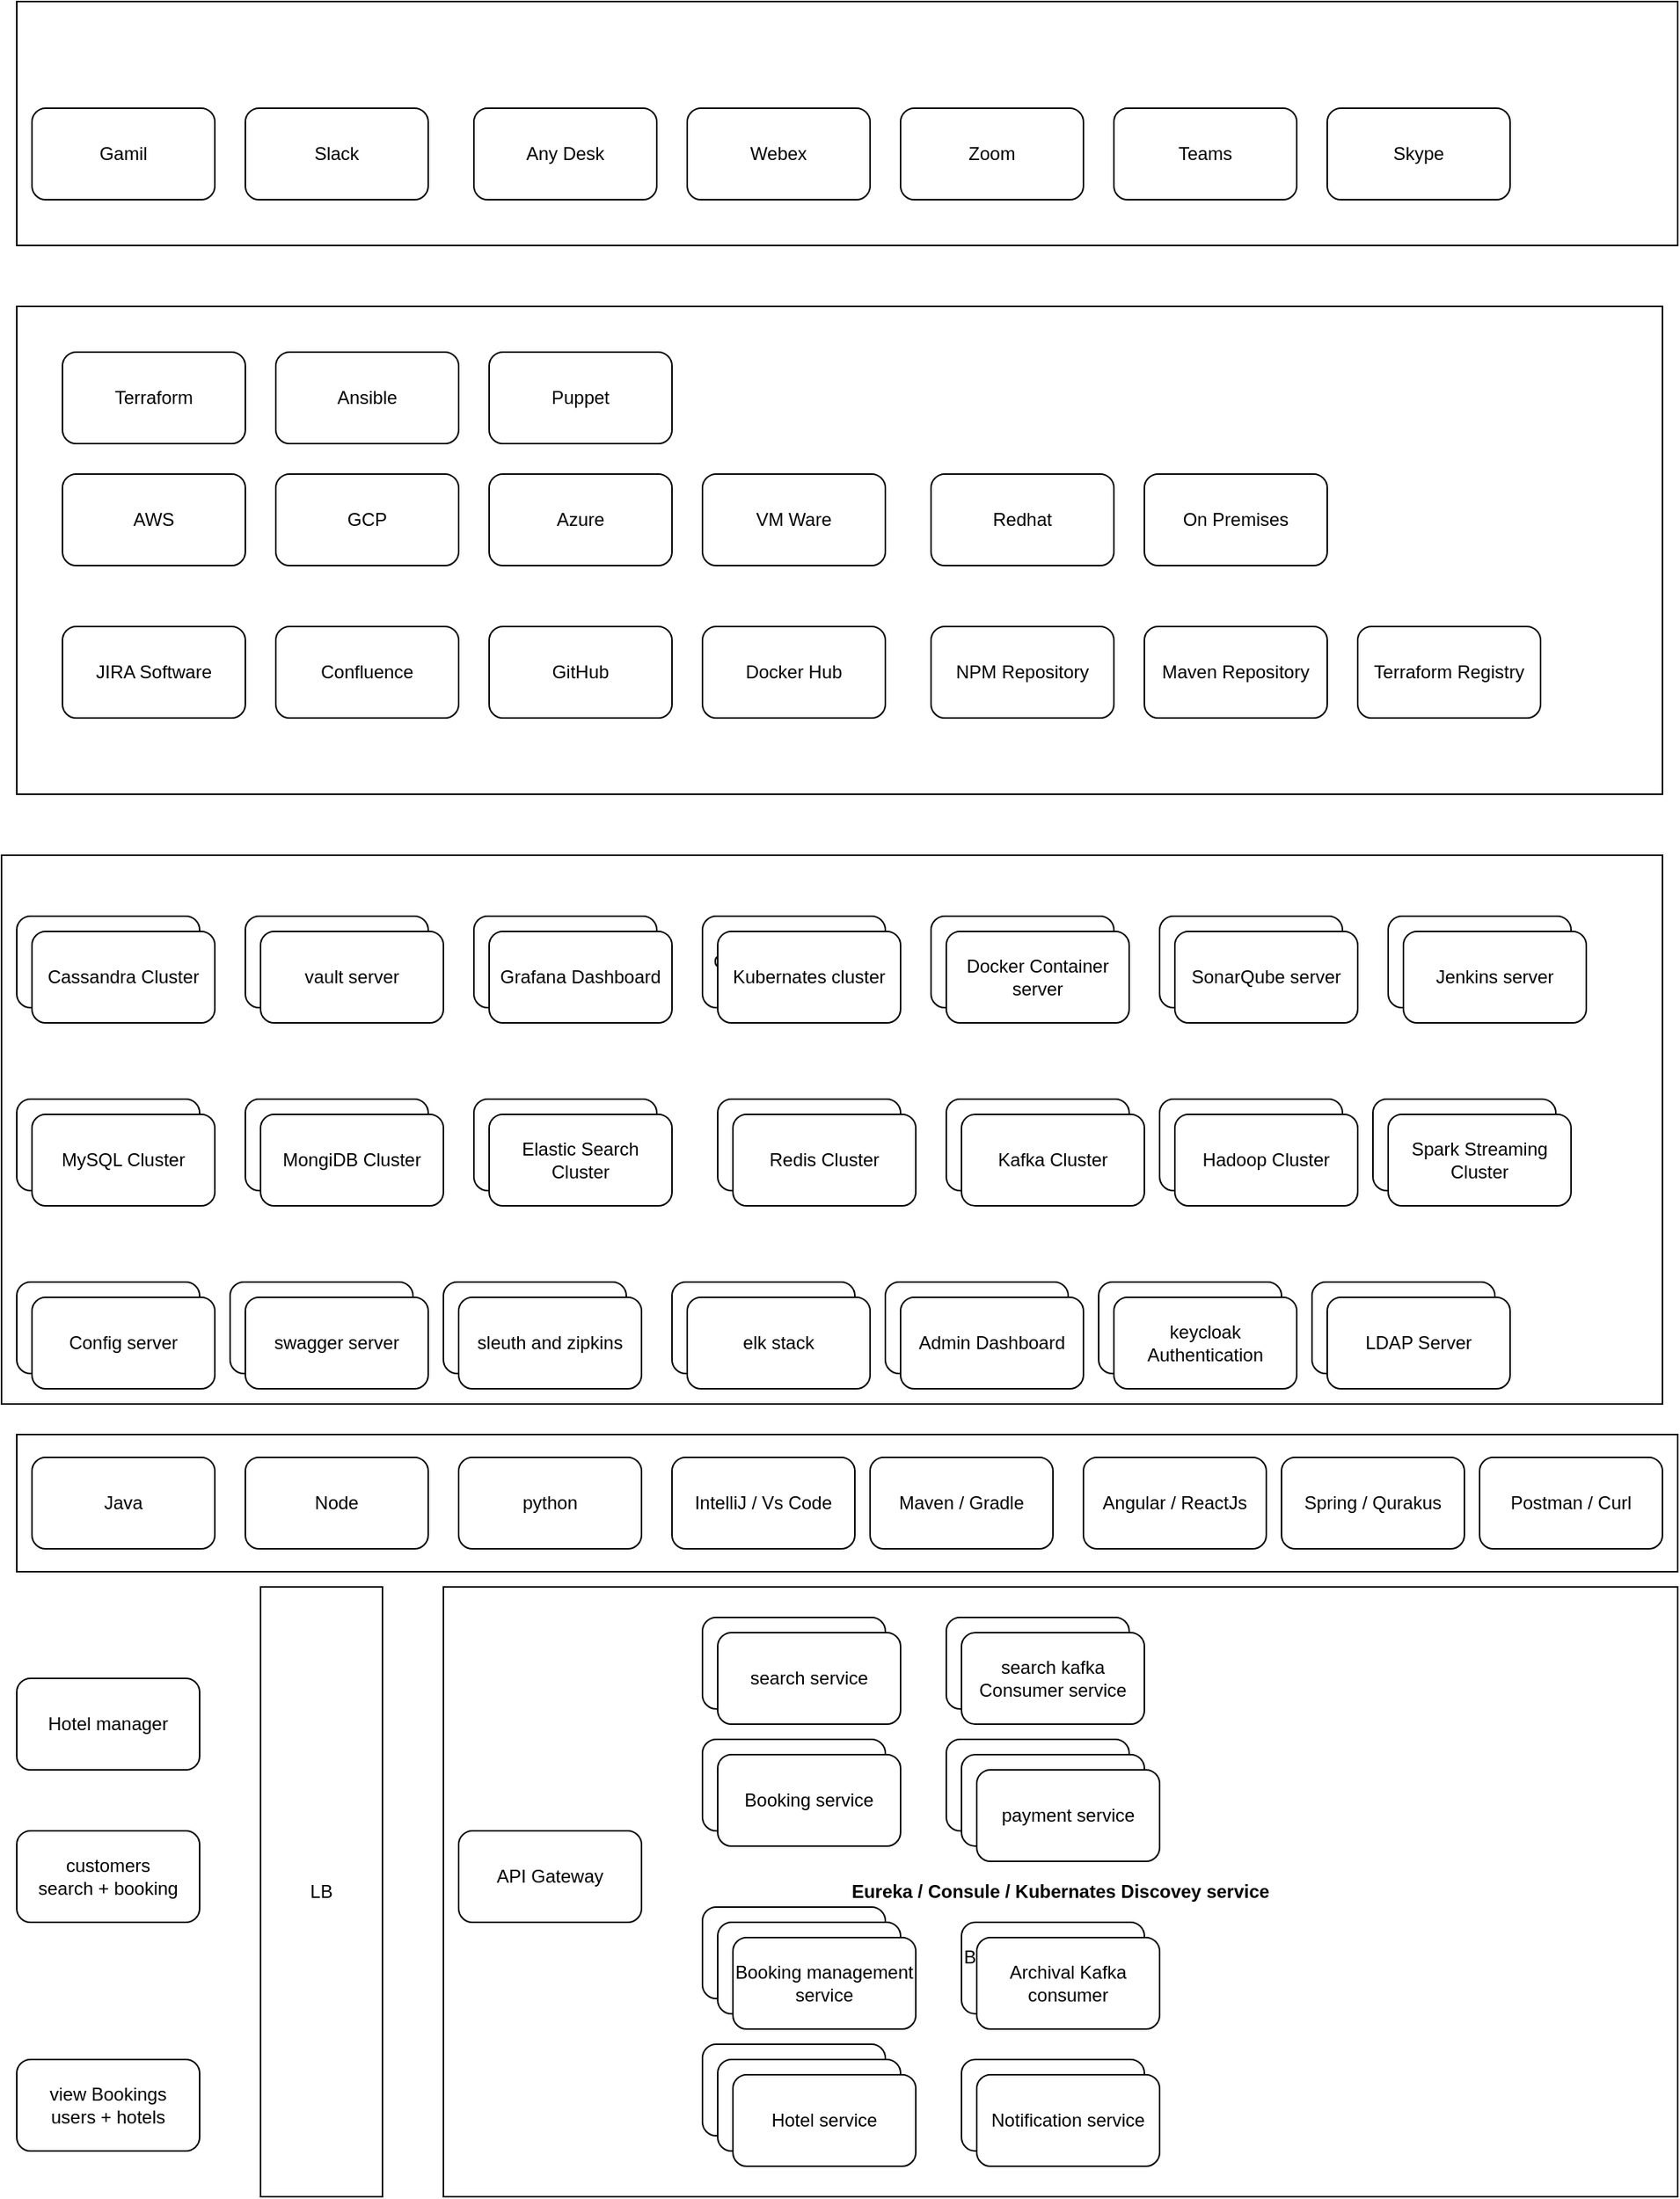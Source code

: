 <mxfile version="21.7.5" type="device">
  <diagram name="Page-1" id="n--huuTGcL42xjZy0tQR">
    <mxGraphModel dx="1434" dy="1944" grid="1" gridSize="10" guides="1" tooltips="1" connect="1" arrows="1" fold="1" page="1" pageScale="1" pageWidth="850" pageHeight="1100" math="0" shadow="0">
      <root>
        <mxCell id="0" />
        <mxCell id="1" parent="0" />
        <mxCell id="6NjdzUwKmu3flBefcpP1-1" value="Hotel manager" style="rounded=1;whiteSpace=wrap;html=1;" vertex="1" parent="1">
          <mxGeometry x="40" y="380" width="120" height="60" as="geometry" />
        </mxCell>
        <mxCell id="6NjdzUwKmu3flBefcpP1-2" value="customers&lt;br&gt;search + booking" style="rounded=1;whiteSpace=wrap;html=1;" vertex="1" parent="1">
          <mxGeometry x="40" y="480" width="120" height="60" as="geometry" />
        </mxCell>
        <mxCell id="6NjdzUwKmu3flBefcpP1-3" value="view Bookings&lt;br&gt;users + hotels" style="rounded=1;whiteSpace=wrap;html=1;" vertex="1" parent="1">
          <mxGeometry x="40" y="630" width="120" height="60" as="geometry" />
        </mxCell>
        <mxCell id="6NjdzUwKmu3flBefcpP1-4" value="LB" style="rounded=0;whiteSpace=wrap;html=1;" vertex="1" parent="1">
          <mxGeometry x="200" y="320" width="80" height="400" as="geometry" />
        </mxCell>
        <mxCell id="6NjdzUwKmu3flBefcpP1-6" value="&lt;b&gt;Eureka / Consule / Kubernates Discovey service&lt;/b&gt;" style="rounded=0;whiteSpace=wrap;html=1;" vertex="1" parent="1">
          <mxGeometry x="320" y="320" width="810" height="400" as="geometry" />
        </mxCell>
        <mxCell id="6NjdzUwKmu3flBefcpP1-7" value="API Gateway" style="rounded=1;whiteSpace=wrap;html=1;" vertex="1" parent="1">
          <mxGeometry x="330" y="480" width="120" height="60" as="geometry" />
        </mxCell>
        <mxCell id="6NjdzUwKmu3flBefcpP1-13" value="API Gateway" style="rounded=1;whiteSpace=wrap;html=1;" vertex="1" parent="1">
          <mxGeometry x="490" y="340" width="120" height="60" as="geometry" />
        </mxCell>
        <mxCell id="6NjdzUwKmu3flBefcpP1-14" value="search service" style="rounded=1;whiteSpace=wrap;html=1;" vertex="1" parent="1">
          <mxGeometry x="500" y="350" width="120" height="60" as="geometry" />
        </mxCell>
        <mxCell id="6NjdzUwKmu3flBefcpP1-15" value="API Gateway" style="rounded=1;whiteSpace=wrap;html=1;" vertex="1" parent="1">
          <mxGeometry x="490" y="420" width="120" height="60" as="geometry" />
        </mxCell>
        <mxCell id="6NjdzUwKmu3flBefcpP1-16" value="Booking service" style="rounded=1;whiteSpace=wrap;html=1;" vertex="1" parent="1">
          <mxGeometry x="500" y="430" width="120" height="60" as="geometry" />
        </mxCell>
        <mxCell id="6NjdzUwKmu3flBefcpP1-17" value="API Gateway" style="rounded=1;whiteSpace=wrap;html=1;" vertex="1" parent="1">
          <mxGeometry x="490" y="530" width="120" height="60" as="geometry" />
        </mxCell>
        <mxCell id="6NjdzUwKmu3flBefcpP1-18" value="API Gateway" style="rounded=1;whiteSpace=wrap;html=1;" vertex="1" parent="1">
          <mxGeometry x="500" y="540" width="120" height="60" as="geometry" />
        </mxCell>
        <mxCell id="6NjdzUwKmu3flBefcpP1-19" value="Booking management service" style="rounded=1;whiteSpace=wrap;html=1;" vertex="1" parent="1">
          <mxGeometry x="510" y="550" width="120" height="60" as="geometry" />
        </mxCell>
        <mxCell id="6NjdzUwKmu3flBefcpP1-20" value="Booking service" style="rounded=1;whiteSpace=wrap;html=1;" vertex="1" parent="1">
          <mxGeometry x="650" y="420" width="120" height="60" as="geometry" />
        </mxCell>
        <mxCell id="6NjdzUwKmu3flBefcpP1-21" value="Booking service" style="rounded=1;whiteSpace=wrap;html=1;" vertex="1" parent="1">
          <mxGeometry x="660" y="430" width="120" height="60" as="geometry" />
        </mxCell>
        <mxCell id="6NjdzUwKmu3flBefcpP1-22" value="payment service" style="rounded=1;whiteSpace=wrap;html=1;" vertex="1" parent="1">
          <mxGeometry x="670" y="440" width="120" height="60" as="geometry" />
        </mxCell>
        <mxCell id="6NjdzUwKmu3flBefcpP1-23" value="search service" style="rounded=1;whiteSpace=wrap;html=1;" vertex="1" parent="1">
          <mxGeometry x="650" y="340" width="120" height="60" as="geometry" />
        </mxCell>
        <mxCell id="6NjdzUwKmu3flBefcpP1-24" value="search kafka Consumer service" style="rounded=1;whiteSpace=wrap;html=1;" vertex="1" parent="1">
          <mxGeometry x="660" y="350" width="120" height="60" as="geometry" />
        </mxCell>
        <mxCell id="6NjdzUwKmu3flBefcpP1-25" value="Hotel service" style="rounded=1;whiteSpace=wrap;html=1;" vertex="1" parent="1">
          <mxGeometry x="660" y="630" width="120" height="60" as="geometry" />
        </mxCell>
        <mxCell id="6NjdzUwKmu3flBefcpP1-26" value="Notification service" style="rounded=1;whiteSpace=wrap;html=1;" vertex="1" parent="1">
          <mxGeometry x="670" y="640" width="120" height="60" as="geometry" />
        </mxCell>
        <mxCell id="6NjdzUwKmu3flBefcpP1-27" value="Booking management service" style="rounded=1;whiteSpace=wrap;html=1;" vertex="1" parent="1">
          <mxGeometry x="660" y="540" width="120" height="60" as="geometry" />
        </mxCell>
        <mxCell id="6NjdzUwKmu3flBefcpP1-28" value="Archival Kafka consumer" style="rounded=1;whiteSpace=wrap;html=1;" vertex="1" parent="1">
          <mxGeometry x="670" y="550" width="120" height="60" as="geometry" />
        </mxCell>
        <mxCell id="6NjdzUwKmu3flBefcpP1-30" value="" style="rounded=0;whiteSpace=wrap;html=1;" vertex="1" parent="1">
          <mxGeometry x="30" y="-160" width="1090" height="360" as="geometry" />
        </mxCell>
        <mxCell id="6NjdzUwKmu3flBefcpP1-31" value="Config server" style="rounded=1;whiteSpace=wrap;html=1;" vertex="1" parent="1">
          <mxGeometry x="40" y="120" width="120" height="60" as="geometry" />
        </mxCell>
        <mxCell id="6NjdzUwKmu3flBefcpP1-32" value="Config server" style="rounded=1;whiteSpace=wrap;html=1;" vertex="1" parent="1">
          <mxGeometry x="50" y="130" width="120" height="60" as="geometry" />
        </mxCell>
        <mxCell id="6NjdzUwKmu3flBefcpP1-33" value="swagger server" style="rounded=1;whiteSpace=wrap;html=1;" vertex="1" parent="1">
          <mxGeometry x="180" y="120" width="120" height="60" as="geometry" />
        </mxCell>
        <mxCell id="6NjdzUwKmu3flBefcpP1-34" value="swagger server" style="rounded=1;whiteSpace=wrap;html=1;" vertex="1" parent="1">
          <mxGeometry x="190" y="130" width="120" height="60" as="geometry" />
        </mxCell>
        <mxCell id="6NjdzUwKmu3flBefcpP1-35" value="sleuth and zipkins" style="rounded=1;whiteSpace=wrap;html=1;" vertex="1" parent="1">
          <mxGeometry x="320" y="120" width="120" height="60" as="geometry" />
        </mxCell>
        <mxCell id="6NjdzUwKmu3flBefcpP1-36" value="sleuth and zipkins" style="rounded=1;whiteSpace=wrap;html=1;" vertex="1" parent="1">
          <mxGeometry x="330" y="130" width="120" height="60" as="geometry" />
        </mxCell>
        <mxCell id="6NjdzUwKmu3flBefcpP1-37" value="elk stack" style="rounded=1;whiteSpace=wrap;html=1;" vertex="1" parent="1">
          <mxGeometry x="470" y="120" width="120" height="60" as="geometry" />
        </mxCell>
        <mxCell id="6NjdzUwKmu3flBefcpP1-38" value="elk stack" style="rounded=1;whiteSpace=wrap;html=1;" vertex="1" parent="1">
          <mxGeometry x="480" y="130" width="120" height="60" as="geometry" />
        </mxCell>
        <mxCell id="6NjdzUwKmu3flBefcpP1-39" value="elk stack" style="rounded=1;whiteSpace=wrap;html=1;" vertex="1" parent="1">
          <mxGeometry x="610" y="120" width="120" height="60" as="geometry" />
        </mxCell>
        <mxCell id="6NjdzUwKmu3flBefcpP1-40" value="Admin Dashboard" style="rounded=1;whiteSpace=wrap;html=1;" vertex="1" parent="1">
          <mxGeometry x="620" y="130" width="120" height="60" as="geometry" />
        </mxCell>
        <mxCell id="6NjdzUwKmu3flBefcpP1-41" value="Admin Dashboard" style="rounded=1;whiteSpace=wrap;html=1;" vertex="1" parent="1">
          <mxGeometry x="750" y="120" width="120" height="60" as="geometry" />
        </mxCell>
        <mxCell id="6NjdzUwKmu3flBefcpP1-42" value="keycloak Authentication" style="rounded=1;whiteSpace=wrap;html=1;" vertex="1" parent="1">
          <mxGeometry x="760" y="130" width="120" height="60" as="geometry" />
        </mxCell>
        <mxCell id="6NjdzUwKmu3flBefcpP1-43" value="keycloak Authentication" style="rounded=1;whiteSpace=wrap;html=1;" vertex="1" parent="1">
          <mxGeometry x="890" y="120" width="120" height="60" as="geometry" />
        </mxCell>
        <mxCell id="6NjdzUwKmu3flBefcpP1-44" value="LDAP Server" style="rounded=1;whiteSpace=wrap;html=1;" vertex="1" parent="1">
          <mxGeometry x="900" y="130" width="120" height="60" as="geometry" />
        </mxCell>
        <mxCell id="6NjdzUwKmu3flBefcpP1-45" value="Config server" style="rounded=1;whiteSpace=wrap;html=1;" vertex="1" parent="1">
          <mxGeometry x="40" width="120" height="60" as="geometry" />
        </mxCell>
        <mxCell id="6NjdzUwKmu3flBefcpP1-46" value="MySQL Cluster" style="rounded=1;whiteSpace=wrap;html=1;" vertex="1" parent="1">
          <mxGeometry x="50" y="10" width="120" height="60" as="geometry" />
        </mxCell>
        <mxCell id="6NjdzUwKmu3flBefcpP1-47" value="MySQL Cluster" style="rounded=1;whiteSpace=wrap;html=1;" vertex="1" parent="1">
          <mxGeometry x="190" width="120" height="60" as="geometry" />
        </mxCell>
        <mxCell id="6NjdzUwKmu3flBefcpP1-48" value="MongiDB Cluster" style="rounded=1;whiteSpace=wrap;html=1;" vertex="1" parent="1">
          <mxGeometry x="200" y="10" width="120" height="60" as="geometry" />
        </mxCell>
        <mxCell id="6NjdzUwKmu3flBefcpP1-49" value="MongiDB Cluster" style="rounded=1;whiteSpace=wrap;html=1;" vertex="1" parent="1">
          <mxGeometry x="340" width="120" height="60" as="geometry" />
        </mxCell>
        <mxCell id="6NjdzUwKmu3flBefcpP1-50" value="Elastic Search Cluster" style="rounded=1;whiteSpace=wrap;html=1;" vertex="1" parent="1">
          <mxGeometry x="350" y="10" width="120" height="60" as="geometry" />
        </mxCell>
        <mxCell id="6NjdzUwKmu3flBefcpP1-51" value="Elastic Search Cluster" style="rounded=1;whiteSpace=wrap;html=1;" vertex="1" parent="1">
          <mxGeometry x="500" width="120" height="60" as="geometry" />
        </mxCell>
        <mxCell id="6NjdzUwKmu3flBefcpP1-52" value="Redis Cluster" style="rounded=1;whiteSpace=wrap;html=1;" vertex="1" parent="1">
          <mxGeometry x="510" y="10" width="120" height="60" as="geometry" />
        </mxCell>
        <mxCell id="6NjdzUwKmu3flBefcpP1-53" value="Redis Cluster" style="rounded=1;whiteSpace=wrap;html=1;" vertex="1" parent="1">
          <mxGeometry x="650" width="120" height="60" as="geometry" />
        </mxCell>
        <mxCell id="6NjdzUwKmu3flBefcpP1-54" value="Kafka Cluster" style="rounded=1;whiteSpace=wrap;html=1;" vertex="1" parent="1">
          <mxGeometry x="660" y="10" width="120" height="60" as="geometry" />
        </mxCell>
        <mxCell id="6NjdzUwKmu3flBefcpP1-55" value="Hadoop Cluster" style="rounded=1;whiteSpace=wrap;html=1;" vertex="1" parent="1">
          <mxGeometry x="790" width="120" height="60" as="geometry" />
        </mxCell>
        <mxCell id="6NjdzUwKmu3flBefcpP1-56" value="Hadoop Cluster" style="rounded=1;whiteSpace=wrap;html=1;" vertex="1" parent="1">
          <mxGeometry x="800" y="10" width="120" height="60" as="geometry" />
        </mxCell>
        <mxCell id="6NjdzUwKmu3flBefcpP1-57" value="Hadoop Cluster" style="rounded=1;whiteSpace=wrap;html=1;" vertex="1" parent="1">
          <mxGeometry x="930" width="120" height="60" as="geometry" />
        </mxCell>
        <mxCell id="6NjdzUwKmu3flBefcpP1-58" value="Spark Streaming Cluster" style="rounded=1;whiteSpace=wrap;html=1;" vertex="1" parent="1">
          <mxGeometry x="940" y="10" width="120" height="60" as="geometry" />
        </mxCell>
        <mxCell id="6NjdzUwKmu3flBefcpP1-59" value="MySQL Cluster" style="rounded=1;whiteSpace=wrap;html=1;" vertex="1" parent="1">
          <mxGeometry x="40" y="-120" width="120" height="60" as="geometry" />
        </mxCell>
        <mxCell id="6NjdzUwKmu3flBefcpP1-60" value="Cassandra Cluster" style="rounded=1;whiteSpace=wrap;html=1;" vertex="1" parent="1">
          <mxGeometry x="50" y="-110" width="120" height="60" as="geometry" />
        </mxCell>
        <mxCell id="6NjdzUwKmu3flBefcpP1-61" value="Cassandra Cluster" style="rounded=1;whiteSpace=wrap;html=1;" vertex="1" parent="1">
          <mxGeometry x="190" y="-120" width="120" height="60" as="geometry" />
        </mxCell>
        <mxCell id="6NjdzUwKmu3flBefcpP1-62" value="vault server" style="rounded=1;whiteSpace=wrap;html=1;" vertex="1" parent="1">
          <mxGeometry x="200" y="-110" width="120" height="60" as="geometry" />
        </mxCell>
        <mxCell id="6NjdzUwKmu3flBefcpP1-63" value="vault server" style="rounded=1;whiteSpace=wrap;html=1;" vertex="1" parent="1">
          <mxGeometry x="340" y="-120" width="120" height="60" as="geometry" />
        </mxCell>
        <mxCell id="6NjdzUwKmu3flBefcpP1-64" value="Grafana Dashboard" style="rounded=1;whiteSpace=wrap;html=1;" vertex="1" parent="1">
          <mxGeometry x="350" y="-110" width="120" height="60" as="geometry" />
        </mxCell>
        <mxCell id="6NjdzUwKmu3flBefcpP1-65" value="Grafana Dashboard" style="rounded=1;whiteSpace=wrap;html=1;" vertex="1" parent="1">
          <mxGeometry x="490" y="-120" width="120" height="60" as="geometry" />
        </mxCell>
        <mxCell id="6NjdzUwKmu3flBefcpP1-66" value="Kubernates cluster" style="rounded=1;whiteSpace=wrap;html=1;" vertex="1" parent="1">
          <mxGeometry x="500" y="-110" width="120" height="60" as="geometry" />
        </mxCell>
        <mxCell id="6NjdzUwKmu3flBefcpP1-67" value="Docker Container server" style="rounded=1;whiteSpace=wrap;html=1;" vertex="1" parent="1">
          <mxGeometry x="640" y="-120" width="120" height="60" as="geometry" />
        </mxCell>
        <mxCell id="6NjdzUwKmu3flBefcpP1-68" value="Docker Container server" style="rounded=1;whiteSpace=wrap;html=1;" vertex="1" parent="1">
          <mxGeometry x="650" y="-110" width="120" height="60" as="geometry" />
        </mxCell>
        <mxCell id="6NjdzUwKmu3flBefcpP1-69" value="Docker Container server" style="rounded=1;whiteSpace=wrap;html=1;" vertex="1" parent="1">
          <mxGeometry x="790" y="-120" width="120" height="60" as="geometry" />
        </mxCell>
        <mxCell id="6NjdzUwKmu3flBefcpP1-70" value="SonarQube server" style="rounded=1;whiteSpace=wrap;html=1;" vertex="1" parent="1">
          <mxGeometry x="800" y="-110" width="120" height="60" as="geometry" />
        </mxCell>
        <mxCell id="6NjdzUwKmu3flBefcpP1-71" value="" style="rounded=0;whiteSpace=wrap;html=1;" vertex="1" parent="1">
          <mxGeometry x="40" y="-520" width="1080" height="320" as="geometry" />
        </mxCell>
        <mxCell id="6NjdzUwKmu3flBefcpP1-73" value="JIRA Software" style="rounded=1;whiteSpace=wrap;html=1;" vertex="1" parent="1">
          <mxGeometry x="70" y="-310" width="120" height="60" as="geometry" />
        </mxCell>
        <mxCell id="6NjdzUwKmu3flBefcpP1-74" value="Confluence" style="rounded=1;whiteSpace=wrap;html=1;" vertex="1" parent="1">
          <mxGeometry x="210" y="-310" width="120" height="60" as="geometry" />
        </mxCell>
        <mxCell id="6NjdzUwKmu3flBefcpP1-75" value="GitHub" style="rounded=1;whiteSpace=wrap;html=1;" vertex="1" parent="1">
          <mxGeometry x="350" y="-310" width="120" height="60" as="geometry" />
        </mxCell>
        <mxCell id="6NjdzUwKmu3flBefcpP1-76" value="Docker Hub" style="rounded=1;whiteSpace=wrap;html=1;" vertex="1" parent="1">
          <mxGeometry x="490" y="-310" width="120" height="60" as="geometry" />
        </mxCell>
        <mxCell id="6NjdzUwKmu3flBefcpP1-77" value="NPM Repository" style="rounded=1;whiteSpace=wrap;html=1;" vertex="1" parent="1">
          <mxGeometry x="640" y="-310" width="120" height="60" as="geometry" />
        </mxCell>
        <mxCell id="6NjdzUwKmu3flBefcpP1-78" value="Maven Repository" style="rounded=1;whiteSpace=wrap;html=1;" vertex="1" parent="1">
          <mxGeometry x="780" y="-310" width="120" height="60" as="geometry" />
        </mxCell>
        <mxCell id="6NjdzUwKmu3flBefcpP1-79" value="AWS" style="rounded=1;whiteSpace=wrap;html=1;" vertex="1" parent="1">
          <mxGeometry x="70" y="-410" width="120" height="60" as="geometry" />
        </mxCell>
        <mxCell id="6NjdzUwKmu3flBefcpP1-80" value="GCP" style="rounded=1;whiteSpace=wrap;html=1;" vertex="1" parent="1">
          <mxGeometry x="210" y="-410" width="120" height="60" as="geometry" />
        </mxCell>
        <mxCell id="6NjdzUwKmu3flBefcpP1-81" value="Azure" style="rounded=1;whiteSpace=wrap;html=1;" vertex="1" parent="1">
          <mxGeometry x="350" y="-410" width="120" height="60" as="geometry" />
        </mxCell>
        <mxCell id="6NjdzUwKmu3flBefcpP1-82" value="VM Ware" style="rounded=1;whiteSpace=wrap;html=1;" vertex="1" parent="1">
          <mxGeometry x="490" y="-410" width="120" height="60" as="geometry" />
        </mxCell>
        <mxCell id="6NjdzUwKmu3flBefcpP1-83" value="Redhat" style="rounded=1;whiteSpace=wrap;html=1;" vertex="1" parent="1">
          <mxGeometry x="640" y="-410" width="120" height="60" as="geometry" />
        </mxCell>
        <mxCell id="6NjdzUwKmu3flBefcpP1-84" value="On Premises" style="rounded=1;whiteSpace=wrap;html=1;" vertex="1" parent="1">
          <mxGeometry x="780" y="-410" width="120" height="60" as="geometry" />
        </mxCell>
        <mxCell id="6NjdzUwKmu3flBefcpP1-85" value="Terraform" style="rounded=1;whiteSpace=wrap;html=1;" vertex="1" parent="1">
          <mxGeometry x="70" y="-490" width="120" height="60" as="geometry" />
        </mxCell>
        <mxCell id="6NjdzUwKmu3flBefcpP1-86" value="Ansible" style="rounded=1;whiteSpace=wrap;html=1;" vertex="1" parent="1">
          <mxGeometry x="210" y="-490" width="120" height="60" as="geometry" />
        </mxCell>
        <mxCell id="6NjdzUwKmu3flBefcpP1-87" value="Puppet" style="rounded=1;whiteSpace=wrap;html=1;" vertex="1" parent="1">
          <mxGeometry x="350" y="-490" width="120" height="60" as="geometry" />
        </mxCell>
        <mxCell id="6NjdzUwKmu3flBefcpP1-88" value="Jenkins" style="rounded=1;whiteSpace=wrap;html=1;" vertex="1" parent="1">
          <mxGeometry x="940" y="-120" width="120" height="60" as="geometry" />
        </mxCell>
        <mxCell id="6NjdzUwKmu3flBefcpP1-89" value="Jenkins server" style="rounded=1;whiteSpace=wrap;html=1;" vertex="1" parent="1">
          <mxGeometry x="950" y="-110" width="120" height="60" as="geometry" />
        </mxCell>
        <mxCell id="6NjdzUwKmu3flBefcpP1-90" value="Terraform Registry" style="rounded=1;whiteSpace=wrap;html=1;" vertex="1" parent="1">
          <mxGeometry x="920" y="-310" width="120" height="60" as="geometry" />
        </mxCell>
        <mxCell id="6NjdzUwKmu3flBefcpP1-91" value="" style="rounded=0;whiteSpace=wrap;html=1;" vertex="1" parent="1">
          <mxGeometry x="40" y="-720" width="1090" height="160" as="geometry" />
        </mxCell>
        <mxCell id="6NjdzUwKmu3flBefcpP1-92" value="Gamil" style="rounded=1;whiteSpace=wrap;html=1;" vertex="1" parent="1">
          <mxGeometry x="50" y="-650" width="120" height="60" as="geometry" />
        </mxCell>
        <mxCell id="6NjdzUwKmu3flBefcpP1-93" value="Slack" style="rounded=1;whiteSpace=wrap;html=1;" vertex="1" parent="1">
          <mxGeometry x="190" y="-650" width="120" height="60" as="geometry" />
        </mxCell>
        <mxCell id="6NjdzUwKmu3flBefcpP1-94" value="Any Desk" style="rounded=1;whiteSpace=wrap;html=1;" vertex="1" parent="1">
          <mxGeometry x="340" y="-650" width="120" height="60" as="geometry" />
        </mxCell>
        <mxCell id="6NjdzUwKmu3flBefcpP1-95" value="Webex" style="rounded=1;whiteSpace=wrap;html=1;" vertex="1" parent="1">
          <mxGeometry x="480" y="-650" width="120" height="60" as="geometry" />
        </mxCell>
        <mxCell id="6NjdzUwKmu3flBefcpP1-96" value="Zoom" style="rounded=1;whiteSpace=wrap;html=1;" vertex="1" parent="1">
          <mxGeometry x="620" y="-650" width="120" height="60" as="geometry" />
        </mxCell>
        <mxCell id="6NjdzUwKmu3flBefcpP1-97" value="Teams" style="rounded=1;whiteSpace=wrap;html=1;" vertex="1" parent="1">
          <mxGeometry x="760" y="-650" width="120" height="60" as="geometry" />
        </mxCell>
        <mxCell id="6NjdzUwKmu3flBefcpP1-98" value="Skype" style="rounded=1;whiteSpace=wrap;html=1;" vertex="1" parent="1">
          <mxGeometry x="900" y="-650" width="120" height="60" as="geometry" />
        </mxCell>
        <mxCell id="6NjdzUwKmu3flBefcpP1-99" value="API Gateway" style="rounded=1;whiteSpace=wrap;html=1;" vertex="1" parent="1">
          <mxGeometry x="490" y="620" width="120" height="60" as="geometry" />
        </mxCell>
        <mxCell id="6NjdzUwKmu3flBefcpP1-100" value="API Gateway" style="rounded=1;whiteSpace=wrap;html=1;" vertex="1" parent="1">
          <mxGeometry x="500" y="630" width="120" height="60" as="geometry" />
        </mxCell>
        <mxCell id="6NjdzUwKmu3flBefcpP1-101" value="Hotel service" style="rounded=1;whiteSpace=wrap;html=1;" vertex="1" parent="1">
          <mxGeometry x="510" y="640" width="120" height="60" as="geometry" />
        </mxCell>
        <mxCell id="6NjdzUwKmu3flBefcpP1-102" value="" style="rounded=0;whiteSpace=wrap;html=1;" vertex="1" parent="1">
          <mxGeometry x="40" y="220" width="1090" height="90" as="geometry" />
        </mxCell>
        <mxCell id="6NjdzUwKmu3flBefcpP1-103" value="Java" style="rounded=1;whiteSpace=wrap;html=1;" vertex="1" parent="1">
          <mxGeometry x="50" y="235" width="120" height="60" as="geometry" />
        </mxCell>
        <mxCell id="6NjdzUwKmu3flBefcpP1-104" value="Node" style="rounded=1;whiteSpace=wrap;html=1;" vertex="1" parent="1">
          <mxGeometry x="190" y="235" width="120" height="60" as="geometry" />
        </mxCell>
        <mxCell id="6NjdzUwKmu3flBefcpP1-105" value="python" style="rounded=1;whiteSpace=wrap;html=1;" vertex="1" parent="1">
          <mxGeometry x="330" y="235" width="120" height="60" as="geometry" />
        </mxCell>
        <mxCell id="6NjdzUwKmu3flBefcpP1-106" value="IntelliJ / Vs Code" style="rounded=1;whiteSpace=wrap;html=1;" vertex="1" parent="1">
          <mxGeometry x="470" y="235" width="120" height="60" as="geometry" />
        </mxCell>
        <mxCell id="6NjdzUwKmu3flBefcpP1-107" value="Maven / Gradle" style="rounded=1;whiteSpace=wrap;html=1;" vertex="1" parent="1">
          <mxGeometry x="600" y="235" width="120" height="60" as="geometry" />
        </mxCell>
        <mxCell id="6NjdzUwKmu3flBefcpP1-108" value="Angular / ReactJs" style="rounded=1;whiteSpace=wrap;html=1;" vertex="1" parent="1">
          <mxGeometry x="740" y="235" width="120" height="60" as="geometry" />
        </mxCell>
        <mxCell id="6NjdzUwKmu3flBefcpP1-109" value="Spring / Qurakus" style="rounded=1;whiteSpace=wrap;html=1;" vertex="1" parent="1">
          <mxGeometry x="870" y="235" width="120" height="60" as="geometry" />
        </mxCell>
        <mxCell id="6NjdzUwKmu3flBefcpP1-110" value="Postman / Curl" style="rounded=1;whiteSpace=wrap;html=1;" vertex="1" parent="1">
          <mxGeometry x="1000" y="235" width="120" height="60" as="geometry" />
        </mxCell>
      </root>
    </mxGraphModel>
  </diagram>
</mxfile>
